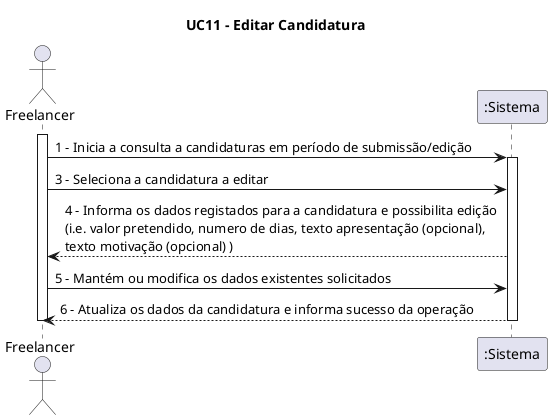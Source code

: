 @startuml

title UC11 - Editar Candidatura

actor Freelancer
participant ":Sistema" as Sistema
activate Freelancer

Freelancer -> Sistema : 1 - Inicia a consulta a candidaturas em período de submissão/edição
activate Sistema
Freelancer -> Sistema : 3 - Seleciona a candidatura a editar
Sistema --> Freelancer : 4 - Informa os dados registados para a candidatura e possibilita edição \n(i.e. valor pretendido, numero de dias, texto apresentação (opcional), \ntexto motivação (opcional) )
Freelancer -> Sistema : 5 - Mantém ou modifica os dados existentes solicitados
Sistema --> Freelancer : 6 - Atualiza os dados da candidatura e informa sucesso da operação
deactivate Sistema
deactivate Freelancer
@enduml